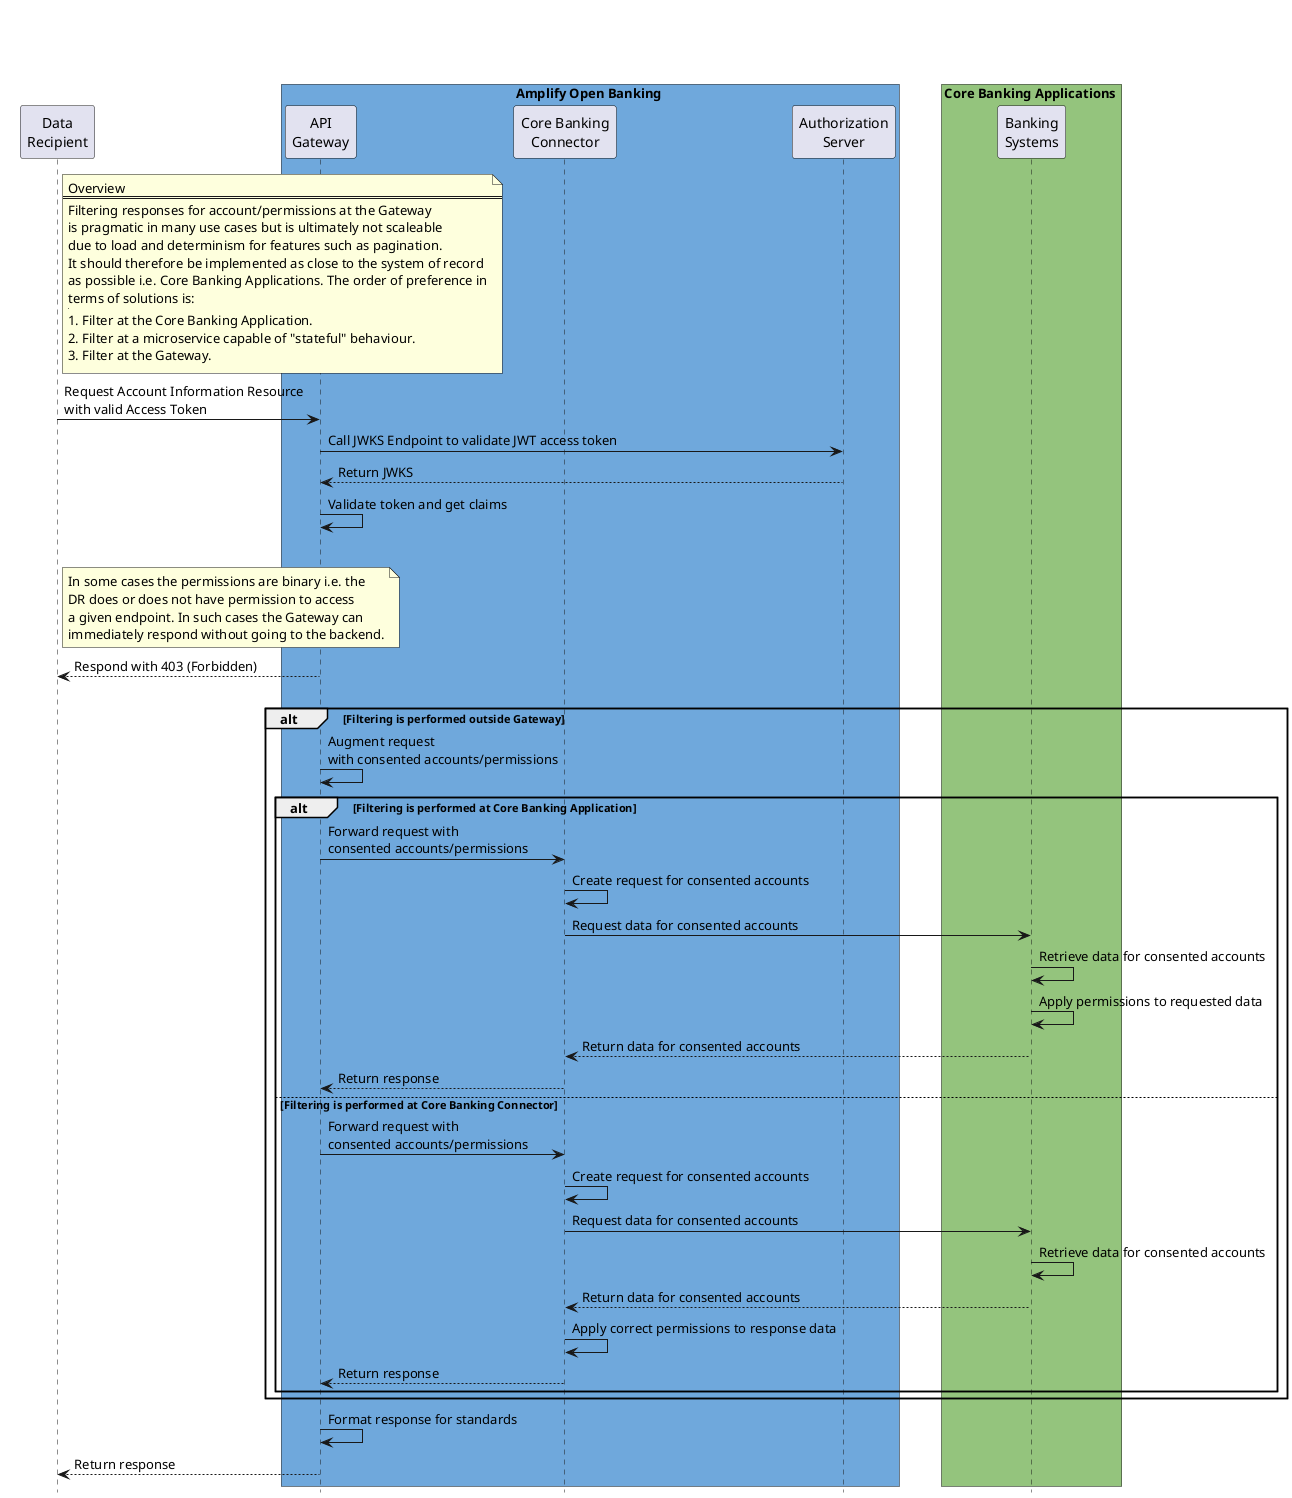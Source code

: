 @startuml Applying_Consent_Sequence

title \n\n

participant "Data\nRecipient" as DR

box Amplify Open Banking #6FA8DC
participant "API\nGateway" as API_GATEWAY
participant "Core Banking\nConnector" as CBC
participant "Authorization\nServer" as IAM
end box


box Core Banking Applications #94c47d
participant "Banking\nSystems" as ASPSP_API
end box

hide footbox

skinparam BoxPadding 20

note right of DR
Overview
===
Filtering responses for account/permissions at the Gateway
is pragmatic in many use cases but is ultimately not scaleable
due to load and determinism for features such as pagination.
It should therefore be implemented as close to the system of record
as possible i.e. Core Banking Applications. The order of preference in
terms of solutions is:
|||
1. Filter at the Core Banking Application.
2. Filter at a microservice capable of "stateful" behaviour.
3. Filter at the Gateway.
end note

DR -> API_GATEWAY: Request Account Information Resource\nwith valid Access Token

API_GATEWAY -> IAM: Call JWKS Endpoint to validate JWT access token
API_GATEWAY <-- IAM: Return JWKS
API_GATEWAY -> API_GATEWAY: Validate token and get claims

alt DR does not have Consent for the requested account or resource

note right of DR
In some cases the permissions are binary i.e. the
DR does or does not have permission to access
a given endpoint. In such cases the Gateway can
immediately respond without going to the backend.
end note

DR <-- API_GATEWAY: Respond with 403 (Forbidden)

else DR has Consent to access requested resource

alt Filtering is performed outside Gateway
API_GATEWAY -> API_GATEWAY: Augment request\nwith consented accounts/permissions

alt Filtering is performed at Core Banking Application

API_GATEWAY -> CBC: Forward request with\nconsented accounts/permissions
CBC -> CBC: Create request for consented accounts
CBC -> ASPSP_API: Request data for consented accounts
ASPSP_API -> ASPSP_API: Retrieve data for consented accounts
ASPSP_API -> ASPSP_API: Apply permissions to requested data
CBC <-- ASPSP_API: Return data for consented accounts
API_GATEWAY <-- CBC: Return response

else Filtering is performed at Core Banking Connector

API_GATEWAY -> CBC: Forward request with\nconsented accounts/permissions
CBC -> CBC: Create request for consented accounts
CBC -> ASPSP_API: Request data for consented accounts
ASPSP_API -> ASPSP_API: Retrieve data for consented accounts
CBC <-- ASPSP_API: Return data for consented accounts
CBC -> CBC: Apply correct permissions to response data
API_GATEWAY <-- CBC: Return response

end alt
end alt

API_GATEWAY -> API_GATEWAY: Format response for standards
DR <-- API_GATEWAY: Return response

@enduml